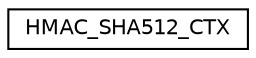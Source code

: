 digraph "Graphical Class Hierarchy"
{
  edge [fontname="Helvetica",fontsize="10",labelfontname="Helvetica",labelfontsize="10"];
  node [fontname="Helvetica",fontsize="10",shape=record];
  rankdir="LR";
  Node0 [label="HMAC_SHA512_CTX",height=0.2,width=0.4,color="black", fillcolor="white", style="filled",URL="$d1/d0e/struct_h_m_a_c___s_h_a512___c_t_x.html"];
}
